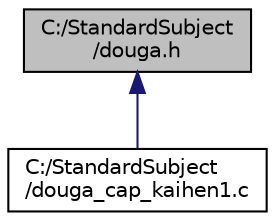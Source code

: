 digraph "C:/StandardSubject/douga.h"
{
  edge [fontname="Helvetica",fontsize="10",labelfontname="Helvetica",labelfontsize="10"];
  node [fontname="Helvetica",fontsize="10",shape=record];
  Node1 [label="C:/StandardSubject\l/douga.h",height=0.2,width=0.4,color="black", fillcolor="grey75", style="filled", fontcolor="black"];
  Node1 -> Node2 [dir="back",color="midnightblue",fontsize="10",style="solid",fontname="Helvetica"];
  Node2 [label="C:/StandardSubject\l/douga_cap_kaihen1.c",height=0.2,width=0.4,color="black", fillcolor="white", style="filled",URL="$douga__cap__kaihen1_8c.html",tooltip="もっとも簡単なクライアントプログラム "];
}
